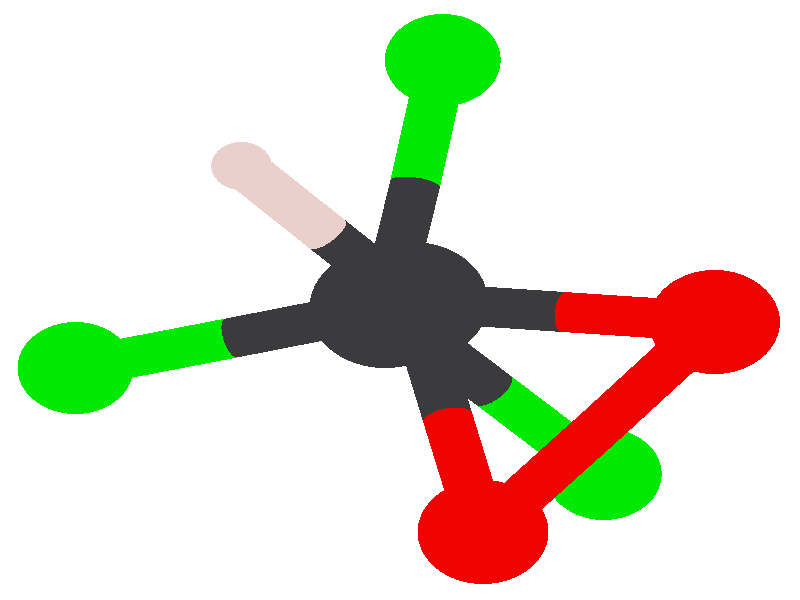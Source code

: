 #version 3.6;
#include "colors.inc"
#include "finish.inc"

global_settings {assumed_gamma 2.2 max_trace_level 6}
background {color White transmit 1.0}
camera {orthographic angle 0
  right -3.18*x up 3.00*y
  direction 50.00*z
  location <0,0,50.00> look_at <0,0,0>}


light_source {<  2.00,   3.00,  40.00> color White
  area_light <0.70, 0, 0>, <0, 0.70, 0>, 3, 3
  adaptive 1 jitter}
// no fog
#declare simple = finish {phong 0.7 ambient 0.4 diffuse 0.55}
#declare pale = finish {ambient 0.9 diffuse 0.30 roughness 0.001 specular 0.2 }
#declare intermediate = finish {ambient 0.4 diffuse 0.6 specular 0.1 roughness 0.04}
#declare vmd = finish {ambient 0.2 diffuse 0.80 phong 0.25 phong_size 10.0 specular 0.2 roughness 0.1}
#declare jmol = finish {ambient 0.4 diffuse 0.6 specular 1 roughness 0.001 metallic}
#declare ase2 = finish {ambient 0.2 brilliance 3 diffuse 0.6 metallic specular 0.7 roughness 0.04 reflection 0.15}
#declare ase3 = finish {ambient 0.4 brilliance 2 diffuse 0.6 metallic specular 1.0 roughness 0.001 reflection 0.0}
#declare glass = finish {ambient 0.4 diffuse 0.35 specular 1.0 roughness 0.001}
#declare glass2 = finish {ambient 0.3 diffuse 0.3 specular 1.0 reflection 0.25 roughness 0.001}
#declare Rcell = 0.050;
#declare Rbond = 0.100;

#macro atom(LOC, R, COL, TRANS, FIN)
  sphere{LOC, R texture{pigment{color COL transmit TRANS} finish{FIN}}}
#end
#macro constrain(LOC, R, COL, TRANS FIN)
union{torus{R, Rcell rotate 45*z texture{pigment{color COL transmit TRANS} finish{FIN}}}
     torus{R, Rcell rotate -45*z texture{pigment{color COL transmit TRANS} finish{FIN}}}
     translate LOC}
#end

// no cell vertices
atom(< -0.06,  -0.04,  -2.25>, 0.30, rgb <0.24, 0.24, 0.25>, 0.0, jmol) // #0
atom(<  0.05,  -0.01,  -0.65>, 0.30, rgb <0.24, 0.24, 0.25>, 0.0, jmol) // #1
atom(<  0.33,  -1.16,   0.00>, 0.26, rgb <0.94, 0.04, 0.04>, 0.0, jmol) // #2
atom(<  1.25,  -0.11,  -0.20>, 0.26, rgb <0.94, 0.04, 0.04>, 0.0, jmol) // #3
atom(<  0.17,   1.20,  -2.69>, 0.23, rgb <0.00, 0.91, 0.00>, 0.0, jmol) // #4
atom(<  0.81,  -0.87,  -2.85>, 0.23, rgb <0.00, 0.91, 0.00>, 0.0, jmol) // #5
atom(< -1.29,  -0.34,  -2.69>, 0.23, rgb <0.00, 0.91, 0.00>, 0.0, jmol) // #6
atom(< -0.63,   0.67,  -0.24>, 0.12, rgb <0.91, 0.81, 0.79>, 0.0, jmol) // #7
cylinder {< -0.06,  -0.04,  -2.25>, < -0.01,  -0.03,  -1.45>, Rbond texture{pigment {color rgb <0.24, 0.24, 0.25> transmit 0.0} finish{jmol}}}
cylinder {<  0.05,  -0.01,  -0.65>, < -0.01,  -0.03,  -1.45>, Rbond texture{pigment {color rgb <0.24, 0.24, 0.25> transmit 0.0} finish{jmol}}}
cylinder {< -0.06,  -0.04,  -2.25>, <  0.06,   0.58,  -2.47>, Rbond texture{pigment {color rgb <0.24, 0.24, 0.25> transmit 0.0} finish{jmol}}}
cylinder {<  0.17,   1.20,  -2.69>, <  0.06,   0.58,  -2.47>, Rbond texture{pigment {color rgb <0.00, 0.91, 0.00> transmit 0.0} finish{jmol}}}
cylinder {< -0.06,  -0.04,  -2.25>, <  0.37,  -0.45,  -2.55>, Rbond texture{pigment {color rgb <0.24, 0.24, 0.25> transmit 0.0} finish{jmol}}}
cylinder {<  0.81,  -0.87,  -2.85>, <  0.37,  -0.45,  -2.55>, Rbond texture{pigment {color rgb <0.00, 0.91, 0.00> transmit 0.0} finish{jmol}}}
cylinder {< -0.06,  -0.04,  -2.25>, < -0.67,  -0.19,  -2.47>, Rbond texture{pigment {color rgb <0.24, 0.24, 0.25> transmit 0.0} finish{jmol}}}
cylinder {< -1.29,  -0.34,  -2.69>, < -0.67,  -0.19,  -2.47>, Rbond texture{pigment {color rgb <0.00, 0.91, 0.00> transmit 0.0} finish{jmol}}}
cylinder {<  0.05,  -0.01,  -0.65>, <  0.19,  -0.59,  -0.32>, Rbond texture{pigment {color rgb <0.24, 0.24, 0.25> transmit 0.0} finish{jmol}}}
cylinder {<  0.33,  -1.16,   0.00>, <  0.19,  -0.59,  -0.32>, Rbond texture{pigment {color rgb <0.94, 0.04, 0.04> transmit 0.0} finish{jmol}}}
cylinder {<  0.05,  -0.01,  -0.65>, <  0.65,  -0.06,  -0.42>, Rbond texture{pigment {color rgb <0.24, 0.24, 0.25> transmit 0.0} finish{jmol}}}
cylinder {<  1.25,  -0.11,  -0.20>, <  0.65,  -0.06,  -0.42>, Rbond texture{pigment {color rgb <0.94, 0.04, 0.04> transmit 0.0} finish{jmol}}}
cylinder {<  0.05,  -0.01,  -0.65>, < -0.29,   0.33,  -0.44>, Rbond texture{pigment {color rgb <0.24, 0.24, 0.25> transmit 0.0} finish{jmol}}}
cylinder {< -0.63,   0.67,  -0.24>, < -0.29,   0.33,  -0.44>, Rbond texture{pigment {color rgb <0.91, 0.81, 0.79> transmit 0.0} finish{jmol}}}
cylinder {<  0.33,  -1.16,   0.00>, <  0.79,  -0.64,  -0.10>, Rbond texture{pigment {color rgb <0.94, 0.04, 0.04> transmit 0.0} finish{jmol}}}
cylinder {<  1.25,  -0.11,  -0.20>, <  0.79,  -0.64,  -0.10>, Rbond texture{pigment {color rgb <0.94, 0.04, 0.04> transmit 0.0} finish{jmol}}}
// no constraints
